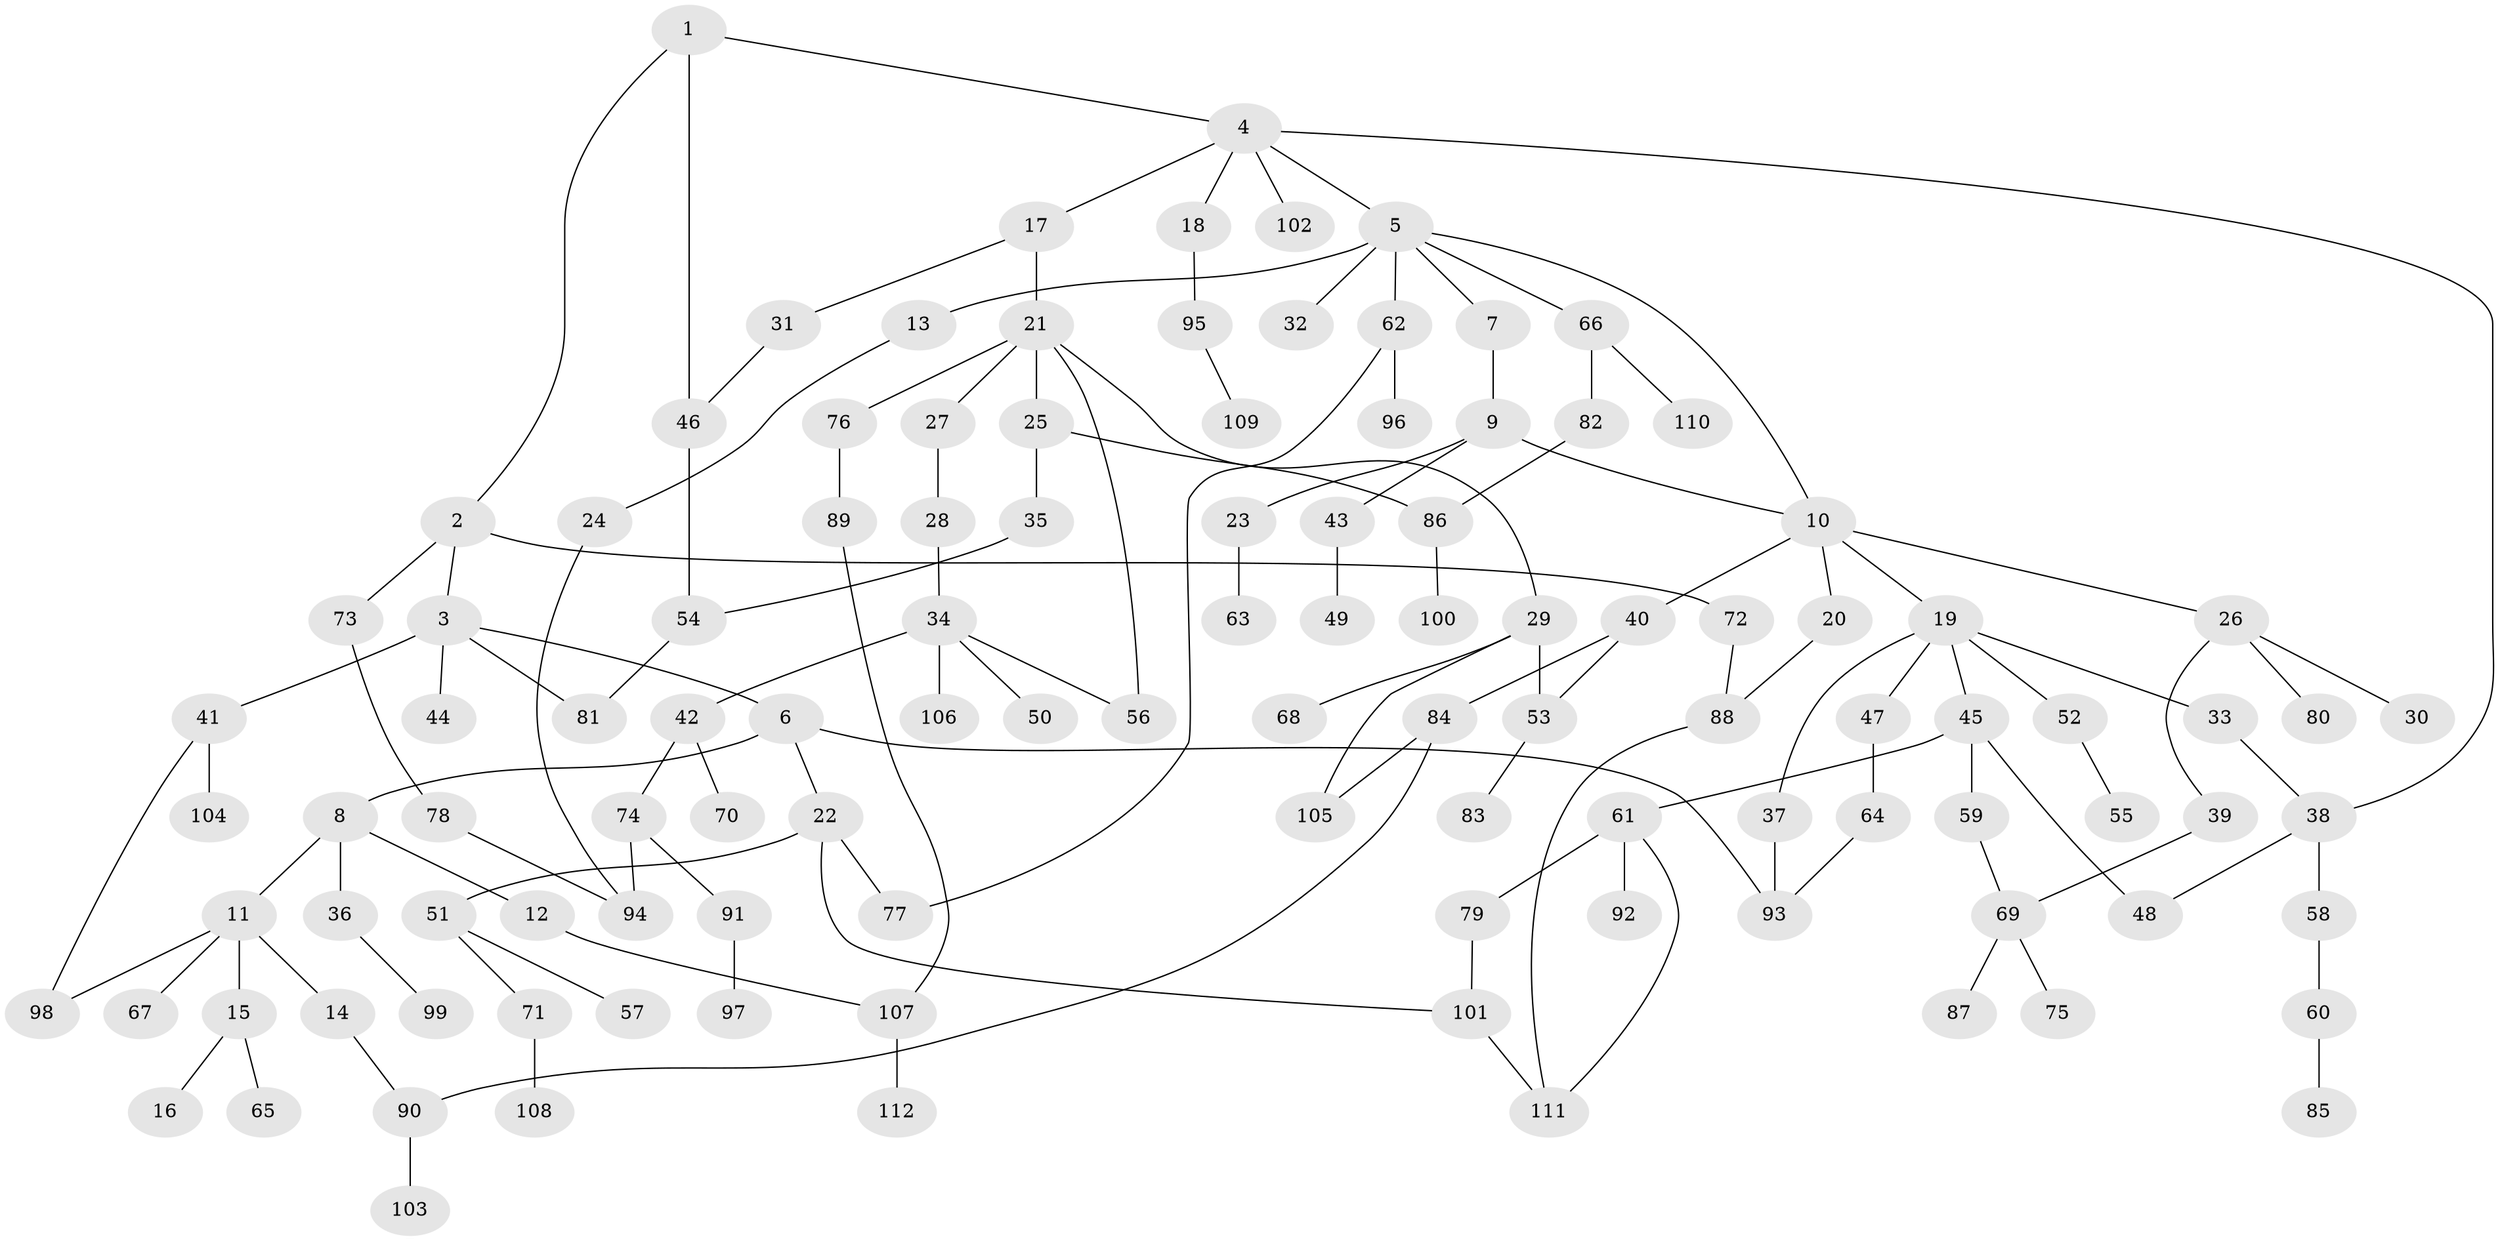 // coarse degree distribution, {3: 0.15492957746478872, 4: 0.11267605633802817, 5: 0.07042253521126761, 7: 0.014084507042253521, 6: 0.028169014084507043, 8: 0.028169014084507043, 2: 0.2676056338028169, 1: 0.323943661971831}
// Generated by graph-tools (version 1.1) at 2025/41/03/06/25 10:41:31]
// undirected, 112 vertices, 134 edges
graph export_dot {
graph [start="1"]
  node [color=gray90,style=filled];
  1;
  2;
  3;
  4;
  5;
  6;
  7;
  8;
  9;
  10;
  11;
  12;
  13;
  14;
  15;
  16;
  17;
  18;
  19;
  20;
  21;
  22;
  23;
  24;
  25;
  26;
  27;
  28;
  29;
  30;
  31;
  32;
  33;
  34;
  35;
  36;
  37;
  38;
  39;
  40;
  41;
  42;
  43;
  44;
  45;
  46;
  47;
  48;
  49;
  50;
  51;
  52;
  53;
  54;
  55;
  56;
  57;
  58;
  59;
  60;
  61;
  62;
  63;
  64;
  65;
  66;
  67;
  68;
  69;
  70;
  71;
  72;
  73;
  74;
  75;
  76;
  77;
  78;
  79;
  80;
  81;
  82;
  83;
  84;
  85;
  86;
  87;
  88;
  89;
  90;
  91;
  92;
  93;
  94;
  95;
  96;
  97;
  98;
  99;
  100;
  101;
  102;
  103;
  104;
  105;
  106;
  107;
  108;
  109;
  110;
  111;
  112;
  1 -- 2;
  1 -- 4;
  1 -- 46;
  2 -- 3;
  2 -- 72;
  2 -- 73;
  3 -- 6;
  3 -- 41;
  3 -- 44;
  3 -- 81;
  4 -- 5;
  4 -- 17;
  4 -- 18;
  4 -- 102;
  4 -- 38;
  5 -- 7;
  5 -- 13;
  5 -- 32;
  5 -- 62;
  5 -- 66;
  5 -- 10;
  6 -- 8;
  6 -- 22;
  6 -- 93;
  7 -- 9;
  8 -- 11;
  8 -- 12;
  8 -- 36;
  9 -- 10;
  9 -- 23;
  9 -- 43;
  10 -- 19;
  10 -- 20;
  10 -- 26;
  10 -- 40;
  11 -- 14;
  11 -- 15;
  11 -- 67;
  11 -- 98;
  12 -- 107;
  13 -- 24;
  14 -- 90;
  15 -- 16;
  15 -- 65;
  17 -- 21;
  17 -- 31;
  18 -- 95;
  19 -- 33;
  19 -- 37;
  19 -- 45;
  19 -- 47;
  19 -- 52;
  20 -- 88;
  21 -- 25;
  21 -- 27;
  21 -- 29;
  21 -- 56;
  21 -- 76;
  22 -- 51;
  22 -- 101;
  22 -- 77;
  23 -- 63;
  24 -- 94;
  25 -- 35;
  25 -- 86;
  26 -- 30;
  26 -- 39;
  26 -- 80;
  27 -- 28;
  28 -- 34;
  29 -- 53;
  29 -- 68;
  29 -- 105;
  31 -- 46;
  33 -- 38;
  34 -- 42;
  34 -- 50;
  34 -- 106;
  34 -- 56;
  35 -- 54;
  36 -- 99;
  37 -- 93;
  38 -- 58;
  38 -- 48;
  39 -- 69;
  40 -- 84;
  40 -- 53;
  41 -- 104;
  41 -- 98;
  42 -- 70;
  42 -- 74;
  43 -- 49;
  45 -- 48;
  45 -- 59;
  45 -- 61;
  46 -- 54;
  47 -- 64;
  51 -- 57;
  51 -- 71;
  52 -- 55;
  53 -- 83;
  54 -- 81;
  58 -- 60;
  59 -- 69;
  60 -- 85;
  61 -- 79;
  61 -- 92;
  61 -- 111;
  62 -- 77;
  62 -- 96;
  64 -- 93;
  66 -- 82;
  66 -- 110;
  69 -- 75;
  69 -- 87;
  71 -- 108;
  72 -- 88;
  73 -- 78;
  74 -- 91;
  74 -- 94;
  76 -- 89;
  78 -- 94;
  79 -- 101;
  82 -- 86;
  84 -- 90;
  84 -- 105;
  86 -- 100;
  88 -- 111;
  89 -- 107;
  90 -- 103;
  91 -- 97;
  95 -- 109;
  101 -- 111;
  107 -- 112;
}
